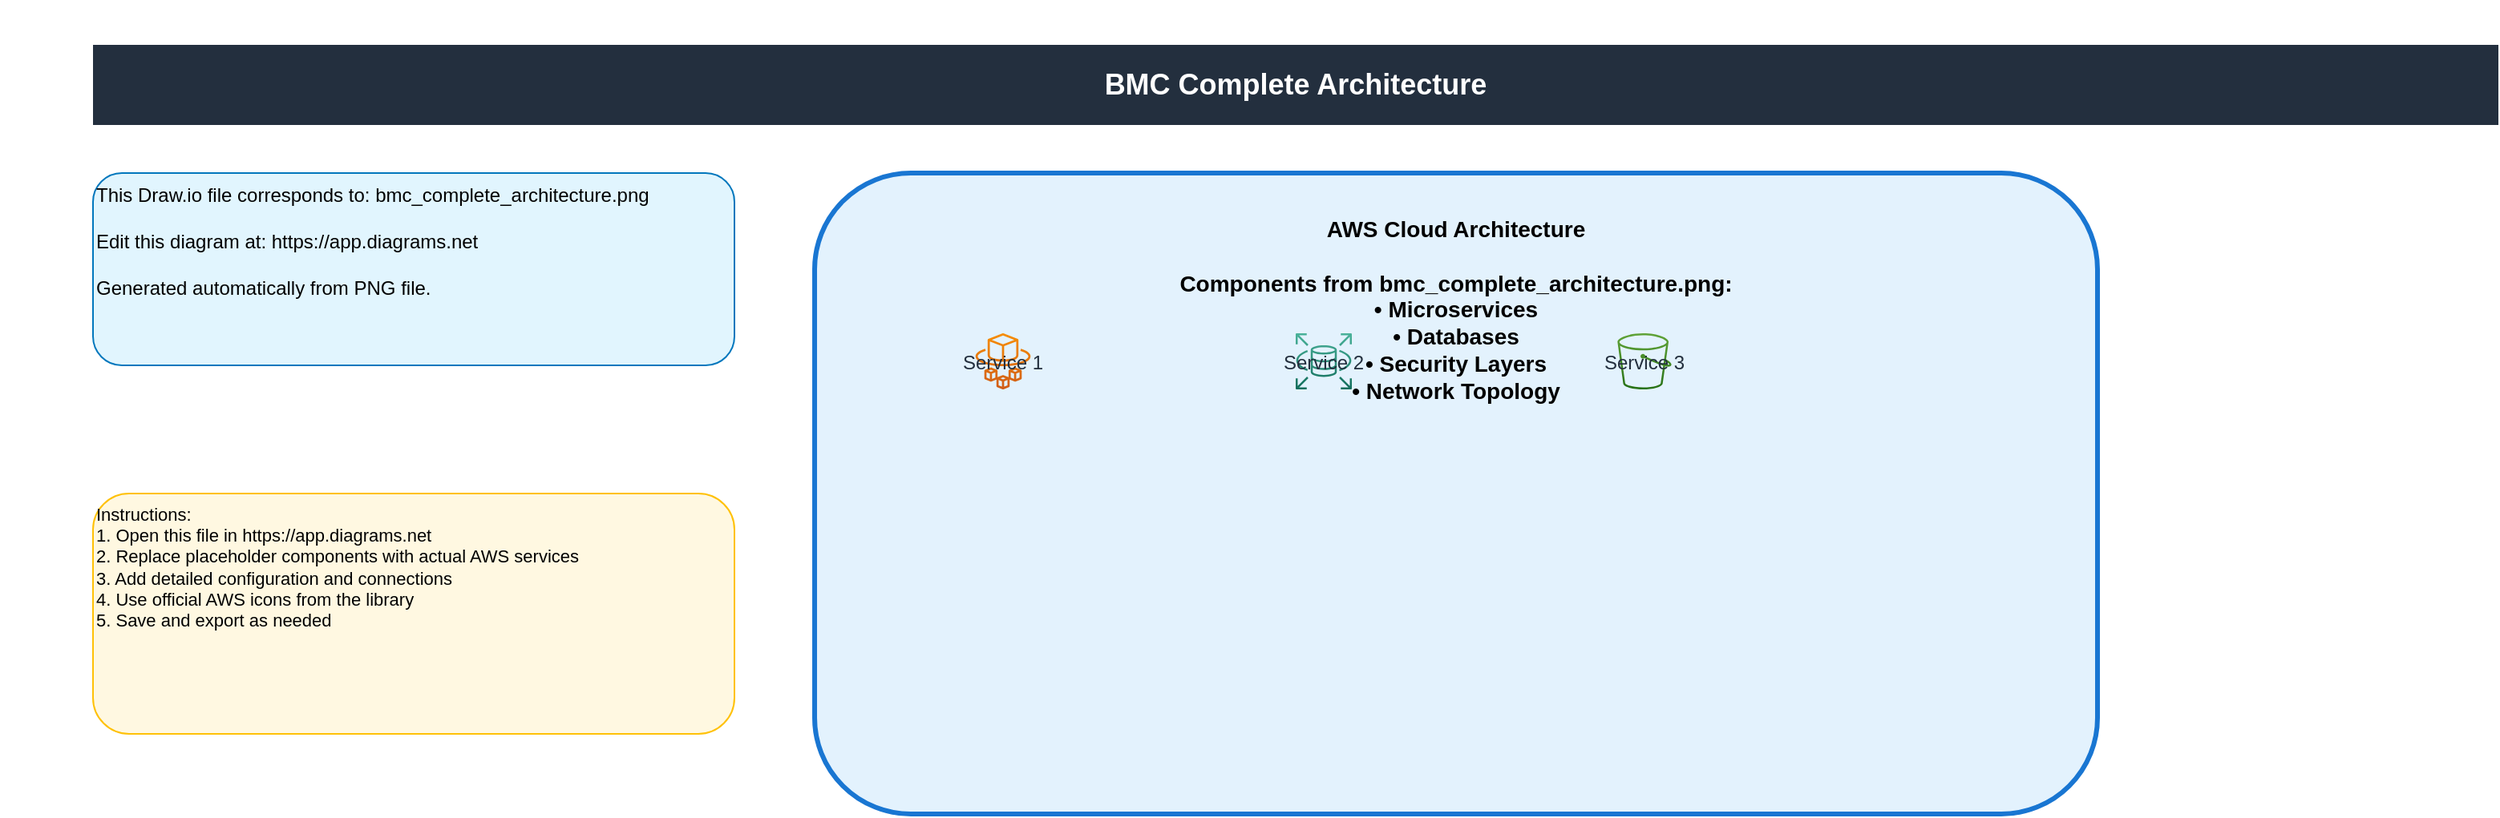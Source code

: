 <mxfile>
  <diagram name="BMC Complete Architecture" id="diagram">
    <mxGraphModel dx="1800" dy="1000" grid="1" gridSize="10">
      <root>
        <mxCell id="0"/>
        <mxCell id="1" parent="0"/>
        
        <!-- Title -->
        <mxCell id="title" value="BMC Complete Architecture" style="rounded=0;whiteSpace=wrap;html=1;fillColor=#232F3E;strokeColor=none;fontColor=#FFFFFF;fontSize=18;fontStyle=1;align=center;" vertex="1" parent="1">
          <mxGeometry x="50" y="20" width="1500" height="50" as="geometry"/>
        </mxCell>
        
        <!-- Note -->
        <mxCell id="note" value="This Draw.io file corresponds to: bmc_complete_architecture.png&#10;&#10;Edit this diagram at: https://app.diagrams.net&#10;&#10;Generated automatically from PNG file." style="rounded=1;whiteSpace=wrap;html=1;fillColor=#E1F5FE;strokeColor=#0277BD;fontSize=12;align=left;verticalAlign=top;" vertex="1" parent="1">
          <mxGeometry x="50" y="100" width="400" height="120" as="geometry"/>
        </mxCell>
        
        <!-- AWS Cloud Placeholder -->
        <mxCell id="aws" value="AWS Cloud Architecture&#10;&#10;Components from bmc_complete_architecture.png:&#10;• Microservices&#10;• Databases&#10;• Security Layers&#10;• Network Topology" style="rounded=1;whiteSpace=wrap;html=1;fillColor=#E3F2FD;strokeColor=#1976D2;strokeWidth=3;fontSize=14;fontStyle=1;verticalAlign=top;spacingTop=20;" vertex="1" parent="1">
          <mxGeometry x="500" y="100" width="800" height="400" as="geometry"/>
        </mxCell>
        
        <!-- Placeholder Services -->
        <mxCell id="service1" value="Service 1" style="sketch=0;outlineConnect=0;fontColor=#232F3E;gradientColor=#F78E04;gradientDirection=north;fillColor=#D05C17;strokeColor=#ffffff;shape=mxgraph.aws4.fargate;" vertex="1" parent="1">
          <mxGeometry x="600" y="200" width="35" height="35" as="geometry"/>
        </mxCell>
        
        <mxCell id="service2" value="Service 2" style="sketch=0;outlineConnect=0;fontColor=#232F3E;gradientColor=#4AB29A;gradientDirection=north;fillColor=#116D5B;strokeColor=#ffffff;shape=mxgraph.aws4.rds;" vertex="1" parent="1">
          <mxGeometry x="800" y="200" width="35" height="35" as="geometry"/>
        </mxCell>
        
        <mxCell id="service3" value="Service 3" style="sketch=0;outlineConnect=0;fontColor=#232F3E;gradientColor=#60A337;gradientDirection=north;fillColor=#277116;strokeColor=#ffffff;shape=mxgraph.aws4.s3;" vertex="1" parent="1">
          <mxGeometry x="1000" y="200" width="35" height="35" as="geometry"/>
        </mxCell>
        
        <!-- Connection -->
        <mxCell id="c1" style="endArrow=classic;html=1;strokeColor=#4CAF50;strokeWidth=2;" edge="1" parent="1" source="service1" target="service2"/>
        <mxCell id="c2" style="endArrow=classic;html=1;strokeColor=#4CAF50;strokeWidth=2;" edge="1" parent="1" source="service2" target="service3"/>
        
        <!-- Instructions -->
        <mxCell id="instructions" value="Instructions:&#10;1. Open this file in https://app.diagrams.net&#10;2. Replace placeholder components with actual AWS services&#10;3. Add detailed configuration and connections&#10;4. Use official AWS icons from the library&#10;5. Save and export as needed" style="rounded=1;whiteSpace=wrap;html=1;fillColor=#FFF8E1;strokeColor=#FFC107;fontSize=11;align=left;verticalAlign=top;" vertex="1" parent="1">
          <mxGeometry x="50" y="300" width="400" height="150" as="geometry"/>
        </mxCell>
        
      </root>
    </mxGraphModel>
  </diagram>
</mxfile>